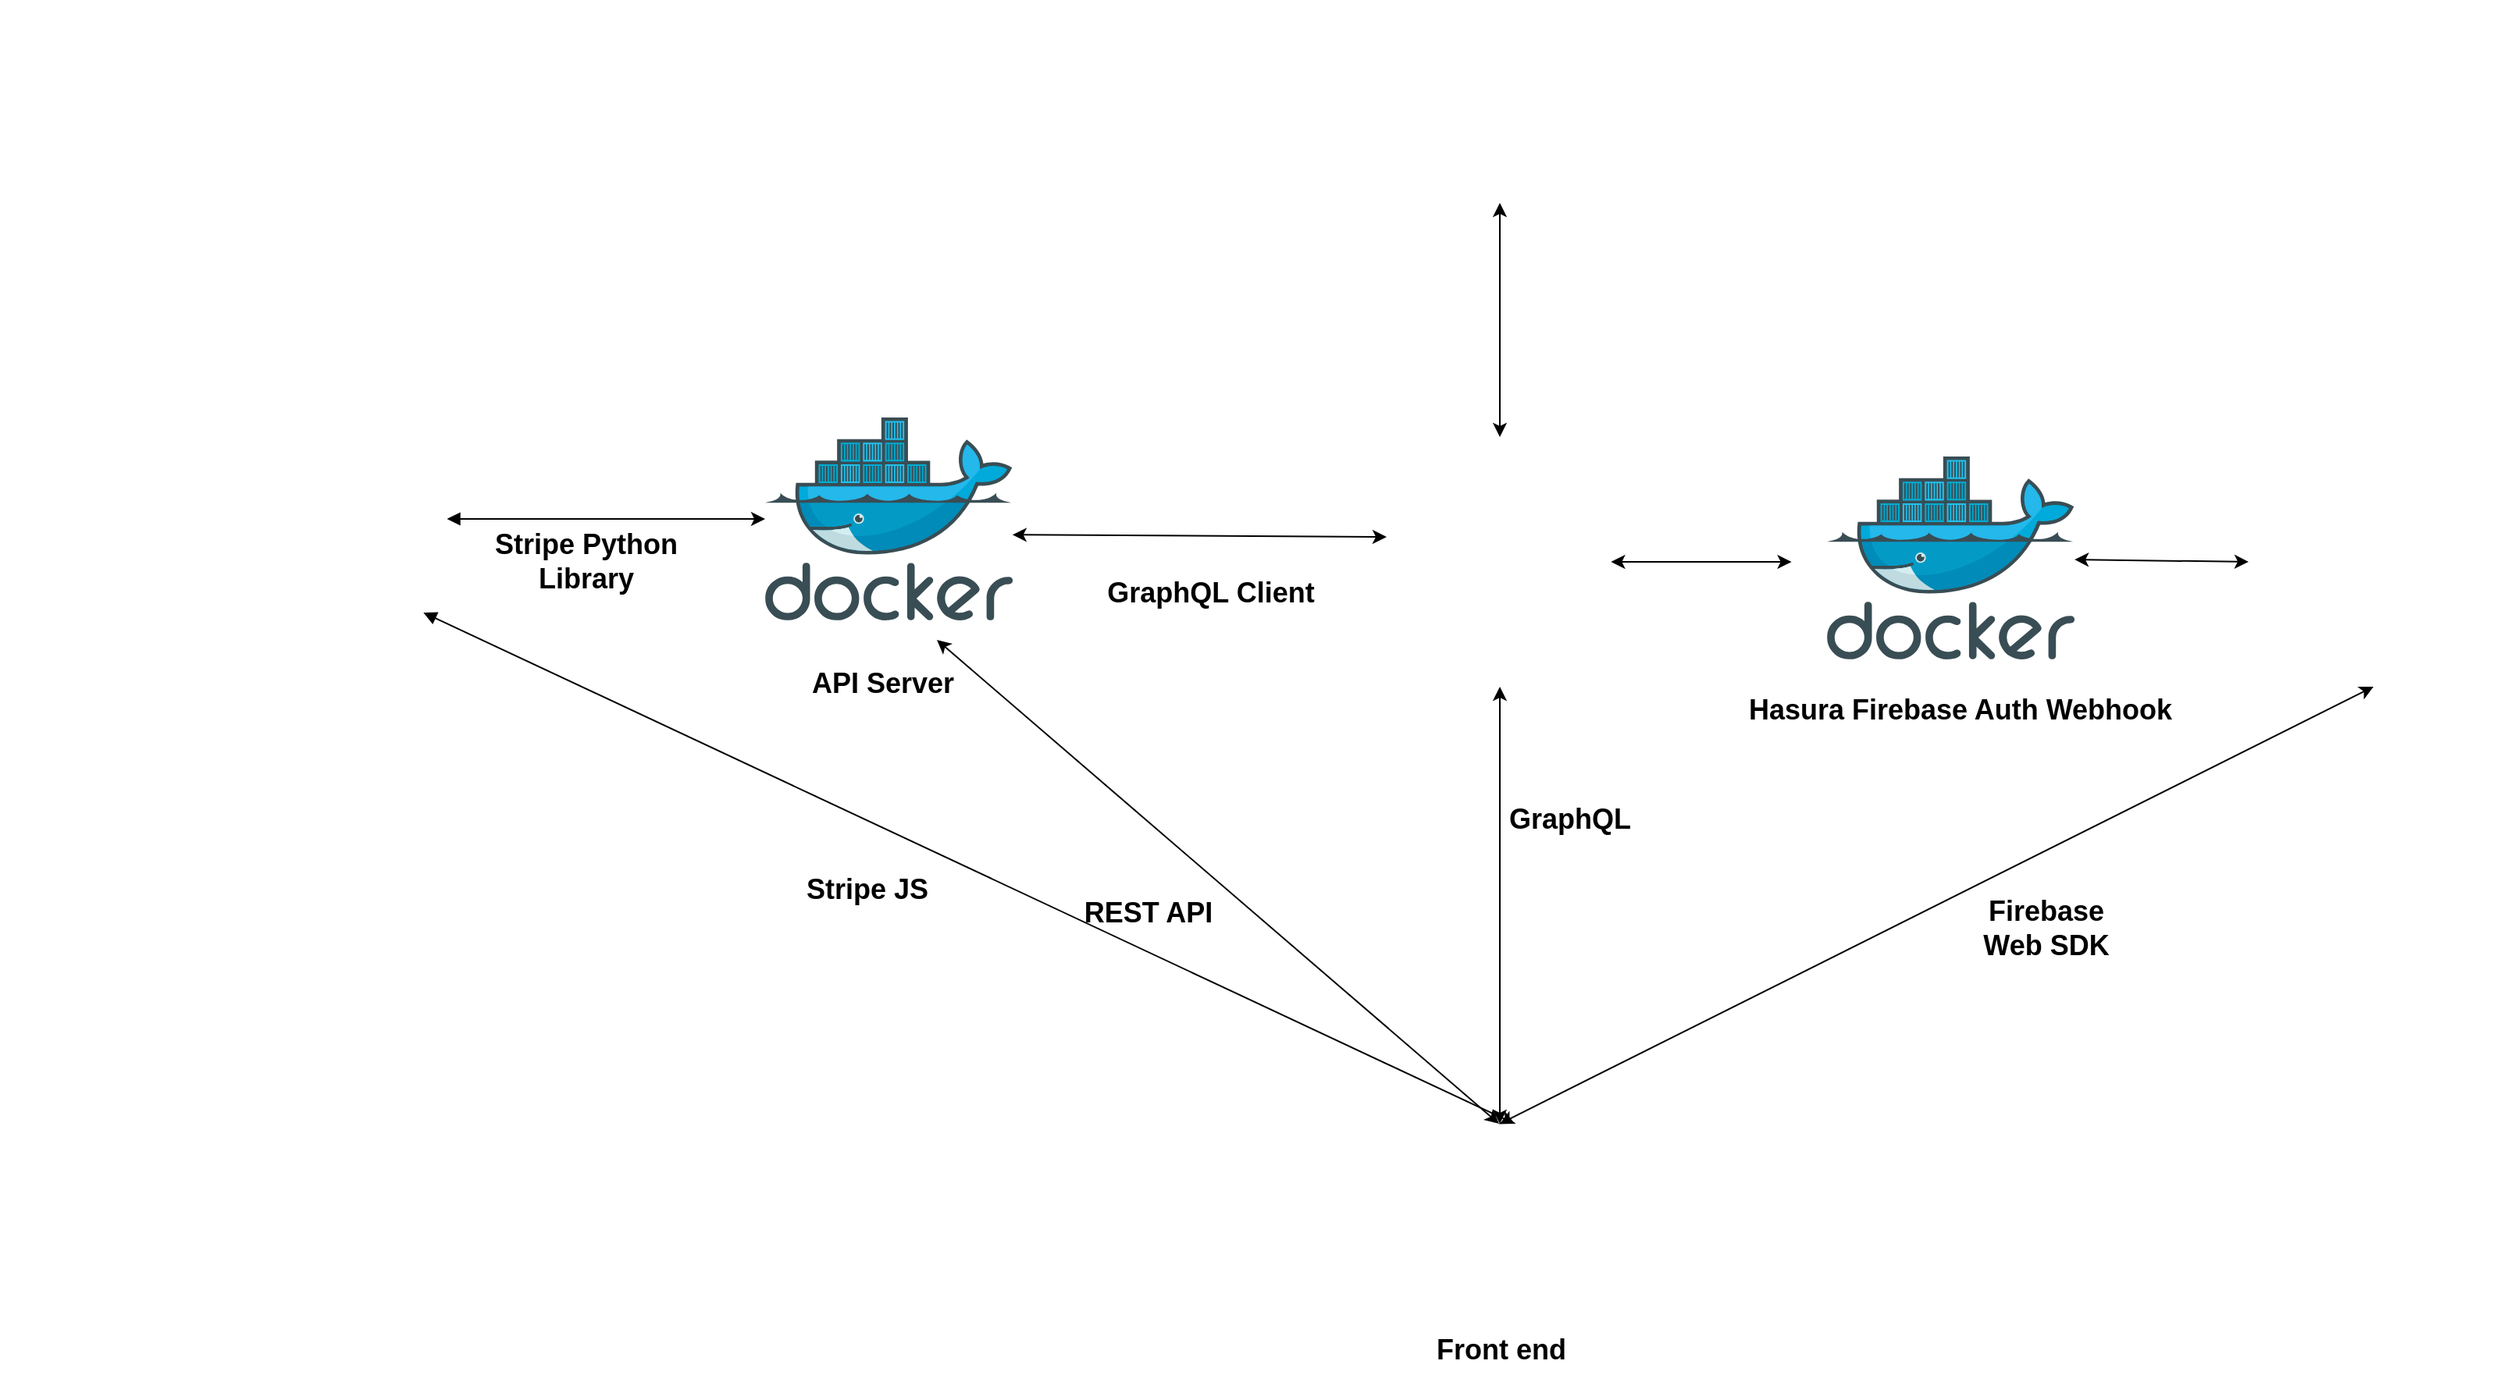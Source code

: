 <mxfile version="13.7.9" type="device"><diagram id="81EsH36St7Alt9hMq29K" name="Page-1"><mxGraphModel dx="1931" dy="1166" grid="1" gridSize="10" guides="1" tooltips="1" connect="1" arrows="1" fold="1" page="1" pageScale="1" pageWidth="850" pageHeight="1100" math="0" shadow="0"><root><mxCell id="0"/><mxCell id="1" parent="0"/><mxCell id="JpOLB3UISUP0EpPlWjKy-34" value="" style="shape=image;verticalLabelPosition=bottom;labelBackgroundColor=#ffffff;verticalAlign=top;aspect=fixed;imageAspect=0;image=https://nuxtjs.org/logos/nuxt-icon.png;" parent="1" vertex="1"><mxGeometry x="935.5" y="810" width="170" height="170" as="geometry"/></mxCell><mxCell id="JpOLB3UISUP0EpPlWjKy-5" value="" style="shape=image;verticalLabelPosition=bottom;labelBackgroundColor=#ffffff;verticalAlign=top;aspect=fixed;imageAspect=0;image=https://upload.wikimedia.org/wikipedia/commons/thumb/2/29/Postgresql_elephant.svg/1200px-Postgresql_elephant.svg.png;" parent="1" vertex="1"><mxGeometry x="957.5" y="110" width="126" height="130" as="geometry"/></mxCell><mxCell id="JpOLB3UISUP0EpPlWjKy-10" value="" style="shape=image;verticalLabelPosition=bottom;labelBackgroundColor=#ffffff;verticalAlign=top;aspect=fixed;imageAspect=0;image=https://www.globenewswire.com/Attachment/LogoDisplay/879700?lastModified=05%2F27%2F2020%2012%3A00%3A14&amp;size=2&amp;attachmentExternalGnwId=0&amp;v=2039613;" parent="1" vertex="1"><mxGeometry x="949.3" y="390" width="142.4" height="160" as="geometry"/></mxCell><mxCell id="JpOLB3UISUP0EpPlWjKy-12" value="" style="shape=image;verticalLabelPosition=bottom;labelBackgroundColor=#ffffff;verticalAlign=top;aspect=fixed;imageAspect=0;image=https://www.gstatic.com/devrel-devsite/prod/v85e39fe21f53c758adf6c791fb94a7a2182cff2705b3dc8ed7c59fc745471159/firebase/images/touchicon-180.png;" parent="1" vertex="1"><mxGeometry x="1500" y="390" width="160" height="160" as="geometry"/></mxCell><mxCell id="JpOLB3UISUP0EpPlWjKy-13" value="" style="aspect=fixed;html=1;points=[];align=center;image;fontSize=12;image=img/lib/mscae/Docker.svg;" parent="1" vertex="1"><mxGeometry x="1230" y="402.5" width="158.54" height="130" as="geometry"/></mxCell><mxCell id="JpOLB3UISUP0EpPlWjKy-15" value="" style="endArrow=classic;startArrow=classic;html=1;exitX=0.5;exitY=0;exitDx=0;exitDy=0;entryX=0.5;entryY=1;entryDx=0;entryDy=0;" parent="1" source="JpOLB3UISUP0EpPlWjKy-10" target="JpOLB3UISUP0EpPlWjKy-5" edge="1"><mxGeometry width="50" height="50" relative="1" as="geometry"><mxPoint x="1089.3" y="370" as="sourcePoint"/><mxPoint x="1139.3" y="320" as="targetPoint"/></mxGeometry></mxCell><mxCell id="JpOLB3UISUP0EpPlWjKy-16" value="" style="endArrow=classic;startArrow=classic;html=1;" parent="1" source="JpOLB3UISUP0EpPlWjKy-10" edge="1"><mxGeometry width="50" height="50" relative="1" as="geometry"><mxPoint x="1089.3" y="370" as="sourcePoint"/><mxPoint x="1207.3" y="470" as="targetPoint"/></mxGeometry></mxCell><mxCell id="JpOLB3UISUP0EpPlWjKy-17" value="" style="endArrow=classic;startArrow=classic;html=1;entryX=0;entryY=0.5;entryDx=0;entryDy=0;" parent="1" source="JpOLB3UISUP0EpPlWjKy-13" target="JpOLB3UISUP0EpPlWjKy-12" edge="1"><mxGeometry width="50" height="50" relative="1" as="geometry"><mxPoint x="1089.3" y="370" as="sourcePoint"/><mxPoint x="1139.3" y="320" as="targetPoint"/></mxGeometry></mxCell><mxCell id="JpOLB3UISUP0EpPlWjKy-19" value="" style="endArrow=classic;startArrow=classic;html=1;exitX=0.5;exitY=0;exitDx=0;exitDy=0;" parent="1" target="JpOLB3UISUP0EpPlWjKy-10" edge="1"><mxGeometry width="50" height="50" relative="1" as="geometry"><mxPoint x="1020.5" y="830.0" as="sourcePoint"/><mxPoint x="1089.3" y="710" as="targetPoint"/></mxGeometry></mxCell><mxCell id="JpOLB3UISUP0EpPlWjKy-20" value="" style="endArrow=classic;startArrow=classic;html=1;entryX=0.5;entryY=1;entryDx=0;entryDy=0;exitX=0.5;exitY=0;exitDx=0;exitDy=0;" parent="1" target="JpOLB3UISUP0EpPlWjKy-12" edge="1"><mxGeometry width="50" height="50" relative="1" as="geometry"><mxPoint x="1020.5" y="830.0" as="sourcePoint"/><mxPoint x="1089.3" y="710" as="targetPoint"/></mxGeometry></mxCell><mxCell id="JpOLB3UISUP0EpPlWjKy-21" value="Hasura Firebase Auth Webhook" style="text;html=1;resizable=0;autosize=1;align=center;verticalAlign=middle;points=[];fillColor=none;strokeColor=none;rounded=0;fontStyle=1;fontSize=18;" parent="1" vertex="1"><mxGeometry x="1170" y="550" width="290" height="30" as="geometry"/></mxCell><mxCell id="JpOLB3UISUP0EpPlWjKy-22" value="" style="aspect=fixed;html=1;points=[];align=center;image;fontSize=12;image=img/lib/mscae/Docker.svg;" parent="1" vertex="1"><mxGeometry x="550" y="377.5" width="158.54" height="130" as="geometry"/></mxCell><mxCell id="JpOLB3UISUP0EpPlWjKy-23" value="API Server" style="text;html=1;resizable=0;autosize=1;align=center;verticalAlign=middle;points=[];fillColor=none;strokeColor=none;rounded=0;fontStyle=1;fontSize=18;" parent="1" vertex="1"><mxGeometry x="570" y="532.5" width="110" height="30" as="geometry"/></mxCell><mxCell id="JpOLB3UISUP0EpPlWjKy-24" value="" style="endArrow=classic;startArrow=classic;html=1;fontSize=18;exitX=0.999;exitY=0.578;exitDx=0;exitDy=0;exitPerimeter=0;" parent="1" source="JpOLB3UISUP0EpPlWjKy-22" edge="1"><mxGeometry width="50" height="50" relative="1" as="geometry"><mxPoint x="1000" y="430" as="sourcePoint"/><mxPoint x="948" y="454" as="targetPoint"/></mxGeometry></mxCell><mxCell id="JpOLB3UISUP0EpPlWjKy-25" value="" style="endArrow=classic;startArrow=classic;html=1;fontSize=18;" parent="1" edge="1"><mxGeometry width="50" height="50" relative="1" as="geometry"><mxPoint x="660" y="520" as="sourcePoint"/><mxPoint x="1020" y="830" as="targetPoint"/></mxGeometry></mxCell><mxCell id="JpOLB3UISUP0EpPlWjKy-27" value="Front end" style="text;html=1;resizable=0;autosize=1;align=center;verticalAlign=middle;points=[];fillColor=none;strokeColor=none;rounded=0;fontStyle=1;fontSize=18;" parent="1" vertex="1"><mxGeometry x="970.5" y="960" width="100" height="30" as="geometry"/></mxCell><mxCell id="JpOLB3UISUP0EpPlWjKy-28" value="GraphQL" style="text;html=1;resizable=0;autosize=1;align=center;verticalAlign=middle;points=[];fillColor=none;strokeColor=none;rounded=0;fontStyle=1;fontSize=18;" parent="1" vertex="1"><mxGeometry x="1020" y="620" width="90" height="30" as="geometry"/></mxCell><mxCell id="JpOLB3UISUP0EpPlWjKy-29" value="REST API" style="text;html=1;resizable=0;autosize=1;align=center;verticalAlign=middle;points=[];fillColor=none;strokeColor=none;rounded=0;fontStyle=1;fontSize=18;" parent="1" vertex="1"><mxGeometry x="745" y="680" width="100" height="30" as="geometry"/></mxCell><mxCell id="JpOLB3UISUP0EpPlWjKy-30" value="Firebase&lt;br&gt;Web SDK" style="text;html=1;resizable=0;autosize=1;align=center;verticalAlign=middle;points=[];fillColor=none;strokeColor=none;rounded=0;fontStyle=1;fontSize=18;" parent="1" vertex="1"><mxGeometry x="1320" y="680" width="100" height="50" as="geometry"/></mxCell><mxCell id="pNK_hSSO1OC2fDv12__N-4" style="edgeStyle=none;rounded=0;orthogonalLoop=1;jettySize=auto;html=1;startArrow=block;startFill=1;" edge="1" parent="1" source="pNK_hSSO1OC2fDv12__N-3" target="JpOLB3UISUP0EpPlWjKy-22"><mxGeometry relative="1" as="geometry"/></mxCell><mxCell id="pNK_hSSO1OC2fDv12__N-5" style="edgeStyle=none;rounded=0;orthogonalLoop=1;jettySize=auto;html=1;startArrow=block;startFill=1;" edge="1" parent="1" source="pNK_hSSO1OC2fDv12__N-3"><mxGeometry relative="1" as="geometry"><mxPoint x="1030" y="830" as="targetPoint"/></mxGeometry></mxCell><mxCell id="pNK_hSSO1OC2fDv12__N-3" value="" style="shape=image;verticalLabelPosition=bottom;labelBackgroundColor=#ffffff;verticalAlign=top;aspect=fixed;imageAspect=0;image=https://upload.wikimedia.org/wikipedia/commons/thumb/b/ba/Stripe_Logo%2C_revised_2016.svg/1920px-Stripe_Logo%2C_revised_2016.svg.png;" vertex="1" parent="1"><mxGeometry x="60" y="382.5" width="286.24" height="120" as="geometry"/></mxCell><mxCell id="pNK_hSSO1OC2fDv12__N-6" value="&lt;font style=&quot;font-size: 18px&quot;&gt;&lt;b&gt;Stripe JS&lt;/b&gt;&lt;/font&gt;" style="text;html=1;resizable=0;autosize=1;align=center;verticalAlign=middle;points=[];fillColor=none;strokeColor=none;rounded=0;" vertex="1" parent="1"><mxGeometry x="570" y="670" width="90" height="20" as="geometry"/></mxCell><mxCell id="pNK_hSSO1OC2fDv12__N-7" value="&lt;font style=&quot;font-size: 18px&quot;&gt;&lt;b&gt;Stripe Python&lt;br&gt;Library&lt;br&gt;&lt;/b&gt;&lt;/font&gt;" style="text;html=1;resizable=0;autosize=1;align=center;verticalAlign=middle;points=[];fillColor=none;strokeColor=none;rounded=0;" vertex="1" parent="1"><mxGeometry x="370" y="450" width="130" height="40" as="geometry"/></mxCell><mxCell id="pNK_hSSO1OC2fDv12__N-8" value="&lt;font style=&quot;font-size: 18px&quot;&gt;&lt;b&gt;GraphQL Client&lt;br&gt;&lt;/b&gt;&lt;/font&gt;" style="text;html=1;resizable=0;autosize=1;align=center;verticalAlign=middle;points=[];fillColor=none;strokeColor=none;rounded=0;" vertex="1" parent="1"><mxGeometry x="760" y="480" width="150" height="20" as="geometry"/></mxCell></root></mxGraphModel></diagram></mxfile>